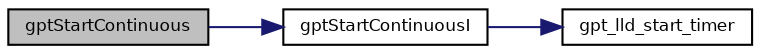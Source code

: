 digraph "gptStartContinuous"
{
  bgcolor="transparent";
  edge [fontname="Helvetica",fontsize="8",labelfontname="Helvetica",labelfontsize="8"];
  node [fontname="Helvetica",fontsize="8",shape=record];
  rankdir="LR";
  Node32 [label="gptStartContinuous",height=0.2,width=0.4,color="black", fillcolor="grey75", style="filled", fontcolor="black"];
  Node32 -> Node33 [color="midnightblue",fontsize="8",style="solid",fontname="Helvetica"];
  Node33 [label="gptStartContinuousI",height=0.2,width=0.4,color="black",URL="$group___g_p_t.html#gaede004fd3ee84dfbf6d54ab704d8082f",tooltip="Starts the timer in continuous mode. "];
  Node33 -> Node34 [color="midnightblue",fontsize="8",style="solid",fontname="Helvetica"];
  Node34 [label="gpt_lld_start_timer",height=0.2,width=0.4,color="black",URL="$group___g_p_t.html#ga308fa4900e1df66397aba3ee4ec685c9",tooltip="Starts the timer in continuous mode. "];
}
